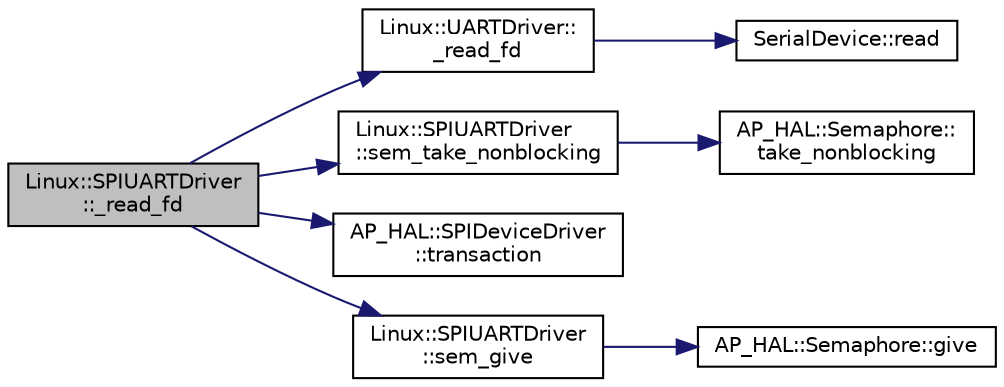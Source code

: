 digraph "Linux::SPIUARTDriver::_read_fd"
{
 // INTERACTIVE_SVG=YES
  edge [fontname="Helvetica",fontsize="10",labelfontname="Helvetica",labelfontsize="10"];
  node [fontname="Helvetica",fontsize="10",shape=record];
  rankdir="LR";
  Node1 [label="Linux::SPIUARTDriver\l::_read_fd",height=0.2,width=0.4,color="black", fillcolor="grey75", style="filled", fontcolor="black"];
  Node1 -> Node2 [color="midnightblue",fontsize="10",style="solid",fontname="Helvetica"];
  Node2 [label="Linux::UARTDriver::\l_read_fd",height=0.2,width=0.4,color="black", fillcolor="white", style="filled",URL="$classLinux_1_1UARTDriver.html#a06fc9c8a1e15a9a2e8c24e591678f375"];
  Node2 -> Node3 [color="midnightblue",fontsize="10",style="solid",fontname="Helvetica"];
  Node3 [label="SerialDevice::read",height=0.2,width=0.4,color="black", fillcolor="white", style="filled",URL="$classSerialDevice.html#ab9d80891c101e2dd0ab0ce378a4e4982"];
  Node1 -> Node4 [color="midnightblue",fontsize="10",style="solid",fontname="Helvetica"];
  Node4 [label="Linux::SPIUARTDriver\l::sem_take_nonblocking",height=0.2,width=0.4,color="black", fillcolor="white", style="filled",URL="$classLinux_1_1SPIUARTDriver.html#ae84ca1e2d35490845fea27557074bd90"];
  Node4 -> Node5 [color="midnightblue",fontsize="10",style="solid",fontname="Helvetica"];
  Node5 [label="AP_HAL::Semaphore::\ltake_nonblocking",height=0.2,width=0.4,color="black", fillcolor="white", style="filled",URL="$classAP__HAL_1_1Semaphore.html#a266e91db5eecb64d8b934d09f5e972cf"];
  Node1 -> Node6 [color="midnightblue",fontsize="10",style="solid",fontname="Helvetica"];
  Node6 [label="AP_HAL::SPIDeviceDriver\l::transaction",height=0.2,width=0.4,color="black", fillcolor="white", style="filled",URL="$classAP__HAL_1_1SPIDeviceDriver.html#acb3739821064a2bebc3015b817978724"];
  Node1 -> Node7 [color="midnightblue",fontsize="10",style="solid",fontname="Helvetica"];
  Node7 [label="Linux::SPIUARTDriver\l::sem_give",height=0.2,width=0.4,color="black", fillcolor="white", style="filled",URL="$classLinux_1_1SPIUARTDriver.html#af8737b1a98ddc54700dcaa752fdc6dee"];
  Node7 -> Node8 [color="midnightblue",fontsize="10",style="solid",fontname="Helvetica"];
  Node8 [label="AP_HAL::Semaphore::give",height=0.2,width=0.4,color="black", fillcolor="white", style="filled",URL="$classAP__HAL_1_1Semaphore.html#afcdbf03d5bea9d83037acc93bfaea7ce"];
}
